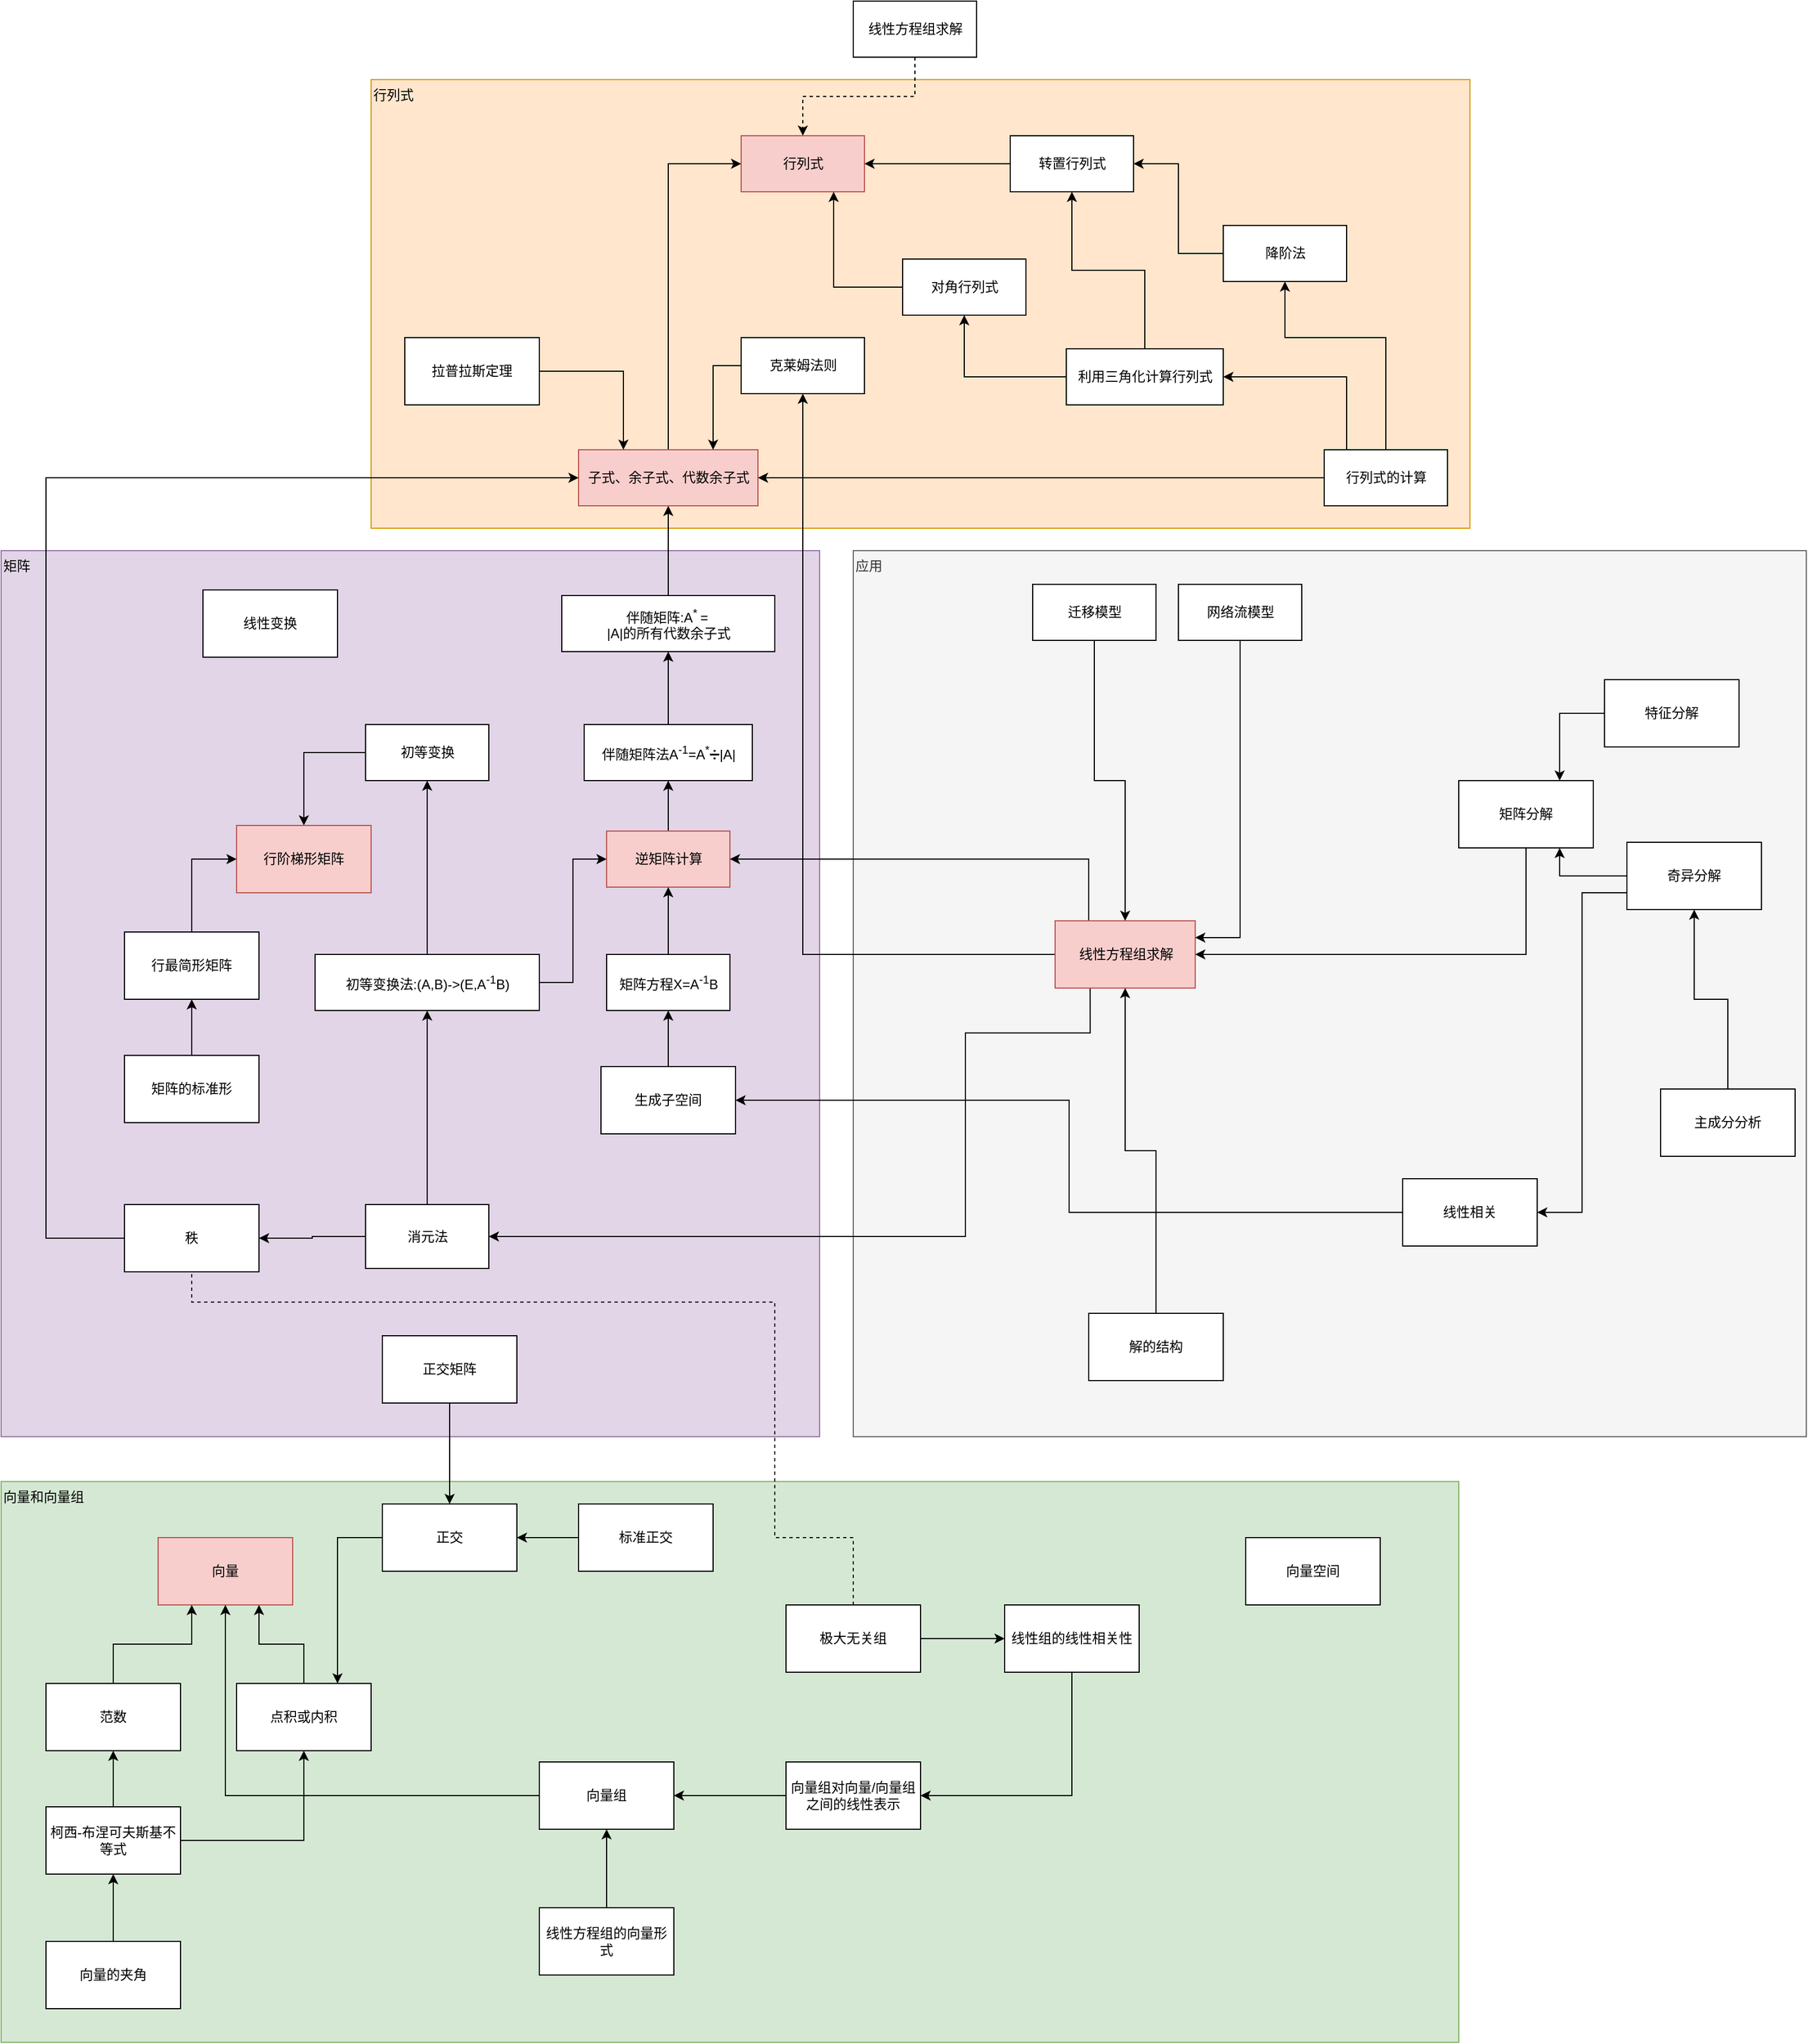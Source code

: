 <mxfile version="13.6.2" type="github">
  <diagram id="LYvnLIcDRPvLys48fhbC" name="Page-1">
    <mxGraphModel dx="2249" dy="762" grid="1" gridSize="10" guides="1" tooltips="1" connect="1" arrows="1" fold="1" page="1" pageScale="1" pageWidth="827" pageHeight="1169" math="0" shadow="0">
      <root>
        <mxCell id="0" />
        <mxCell id="1" parent="0" />
        <mxCell id="mByM-L_YtEdj-Pzh2EhQ-19" value="向量和向量组" style="rounded=0;whiteSpace=wrap;html=1;align=left;fillColor=#d5e8d4;strokeColor=#82b366;verticalAlign=top;" parent="1" vertex="1">
          <mxGeometry x="-500" y="1360" width="1300" height="500" as="geometry" />
        </mxCell>
        <mxCell id="mByM-L_YtEdj-Pzh2EhQ-14" value="应用" style="rounded=0;whiteSpace=wrap;html=1;fillColor=#f5f5f5;strokeColor=#666666;fontColor=#333333;verticalAlign=top;align=left;" parent="1" vertex="1">
          <mxGeometry x="260" y="530" width="850" height="790" as="geometry" />
        </mxCell>
        <mxCell id="5PHVH8C7VnvAZDS9d-Uz-40" value="矩阵" style="html=1;align=left;verticalAlign=top;fillColor=#e1d5e7;strokeColor=#9673a6;" parent="1" vertex="1">
          <mxGeometry x="-500" y="530" width="730" height="790" as="geometry" />
        </mxCell>
        <mxCell id="5PHVH8C7VnvAZDS9d-Uz-39" value="行列式" style="html=1;fillColor=#ffe6cc;strokeColor=#d79b00;verticalAlign=top;align=left;" parent="1" vertex="1">
          <mxGeometry x="-170" y="110" width="980" height="400" as="geometry" />
        </mxCell>
        <mxCell id="5PHVH8C7VnvAZDS9d-Uz-3" style="edgeStyle=orthogonalEdgeStyle;rounded=0;orthogonalLoop=1;jettySize=auto;html=1;entryX=0.5;entryY=0;entryDx=0;entryDy=0;dashed=1;exitX=0.5;exitY=1;exitDx=0;exitDy=0;" parent="1" source="5PHVH8C7VnvAZDS9d-Uz-2" target="5PHVH8C7VnvAZDS9d-Uz-1" edge="1">
          <mxGeometry relative="1" as="geometry" />
        </mxCell>
        <mxCell id="5PHVH8C7VnvAZDS9d-Uz-1" value="行列式" style="html=1;fillColor=#f8cecc;strokeColor=#b85450;" parent="1" vertex="1">
          <mxGeometry x="160" y="160" width="110" height="50" as="geometry" />
        </mxCell>
        <mxCell id="5PHVH8C7VnvAZDS9d-Uz-2" value="线性方程组求解" style="html=1;" parent="1" vertex="1">
          <mxGeometry x="260" y="40" width="110" height="50" as="geometry" />
        </mxCell>
        <mxCell id="5PHVH8C7VnvAZDS9d-Uz-5" style="edgeStyle=orthogonalEdgeStyle;rounded=0;orthogonalLoop=1;jettySize=auto;html=1;entryX=0;entryY=0.5;entryDx=0;entryDy=0;" parent="1" source="5PHVH8C7VnvAZDS9d-Uz-6" target="5PHVH8C7VnvAZDS9d-Uz-1" edge="1">
          <mxGeometry relative="1" as="geometry">
            <Array as="points">
              <mxPoint x="95" y="185" />
            </Array>
            <mxPoint x="95.059" y="270" as="sourcePoint" />
          </mxGeometry>
        </mxCell>
        <mxCell id="5PHVH8C7VnvAZDS9d-Uz-6" value="子式、余子式、代数余子式" style="html=1;fillColor=#f8cecc;strokeColor=#b85450;" parent="1" vertex="1">
          <mxGeometry x="15" y="440" width="160" height="50" as="geometry" />
        </mxCell>
        <mxCell id="5PHVH8C7VnvAZDS9d-Uz-9" style="edgeStyle=orthogonalEdgeStyle;rounded=0;orthogonalLoop=1;jettySize=auto;html=1;entryX=0.75;entryY=1;entryDx=0;entryDy=0;" parent="1" source="5PHVH8C7VnvAZDS9d-Uz-8" target="5PHVH8C7VnvAZDS9d-Uz-1" edge="1">
          <mxGeometry relative="1" as="geometry" />
        </mxCell>
        <mxCell id="5PHVH8C7VnvAZDS9d-Uz-8" value="对角行列式" style="html=1;" parent="1" vertex="1">
          <mxGeometry x="304" y="270" width="110" height="50" as="geometry" />
        </mxCell>
        <mxCell id="5PHVH8C7VnvAZDS9d-Uz-11" style="edgeStyle=orthogonalEdgeStyle;rounded=0;orthogonalLoop=1;jettySize=auto;html=1;entryX=1;entryY=0.5;entryDx=0;entryDy=0;" parent="1" source="5PHVH8C7VnvAZDS9d-Uz-10" target="5PHVH8C7VnvAZDS9d-Uz-1" edge="1">
          <mxGeometry relative="1" as="geometry" />
        </mxCell>
        <mxCell id="5PHVH8C7VnvAZDS9d-Uz-10" value="转置行列式" style="html=1;" parent="1" vertex="1">
          <mxGeometry x="400" y="160" width="110" height="50" as="geometry" />
        </mxCell>
        <mxCell id="5PHVH8C7VnvAZDS9d-Uz-13" style="edgeStyle=orthogonalEdgeStyle;rounded=0;orthogonalLoop=1;jettySize=auto;html=1;entryX=0.5;entryY=1;entryDx=0;entryDy=0;" parent="1" source="5PHVH8C7VnvAZDS9d-Uz-12" target="5PHVH8C7VnvAZDS9d-Uz-10" edge="1">
          <mxGeometry relative="1" as="geometry" />
        </mxCell>
        <mxCell id="5PHVH8C7VnvAZDS9d-Uz-14" style="edgeStyle=orthogonalEdgeStyle;rounded=0;orthogonalLoop=1;jettySize=auto;html=1;" parent="1" source="5PHVH8C7VnvAZDS9d-Uz-12" target="5PHVH8C7VnvAZDS9d-Uz-8" edge="1">
          <mxGeometry relative="1" as="geometry" />
        </mxCell>
        <mxCell id="5PHVH8C7VnvAZDS9d-Uz-12" value="利用三角化计算行列式" style="html=1;" parent="1" vertex="1">
          <mxGeometry x="450" y="350" width="140" height="50" as="geometry" />
        </mxCell>
        <mxCell id="5PHVH8C7VnvAZDS9d-Uz-16" style="edgeStyle=orthogonalEdgeStyle;rounded=0;orthogonalLoop=1;jettySize=auto;html=1;entryX=1;entryY=0.5;entryDx=0;entryDy=0;" parent="1" source="5PHVH8C7VnvAZDS9d-Uz-15" target="5PHVH8C7VnvAZDS9d-Uz-10" edge="1">
          <mxGeometry relative="1" as="geometry" />
        </mxCell>
        <mxCell id="5PHVH8C7VnvAZDS9d-Uz-15" value="降阶法" style="html=1;" parent="1" vertex="1">
          <mxGeometry x="590" y="240" width="110" height="50" as="geometry" />
        </mxCell>
        <mxCell id="5PHVH8C7VnvAZDS9d-Uz-18" style="edgeStyle=orthogonalEdgeStyle;rounded=0;orthogonalLoop=1;jettySize=auto;html=1;entryX=0.75;entryY=0;entryDx=0;entryDy=0;" parent="1" source="5PHVH8C7VnvAZDS9d-Uz-17" target="5PHVH8C7VnvAZDS9d-Uz-6" edge="1">
          <mxGeometry relative="1" as="geometry">
            <Array as="points">
              <mxPoint x="135" y="365" />
            </Array>
          </mxGeometry>
        </mxCell>
        <mxCell id="5PHVH8C7VnvAZDS9d-Uz-17" value="克莱姆法则" style="html=1;" parent="1" vertex="1">
          <mxGeometry x="160" y="340" width="110" height="50" as="geometry" />
        </mxCell>
        <mxCell id="5PHVH8C7VnvAZDS9d-Uz-42" style="edgeStyle=orthogonalEdgeStyle;rounded=0;orthogonalLoop=1;jettySize=auto;html=1;entryX=0.5;entryY=1;entryDx=0;entryDy=0;" parent="1" source="5PHVH8C7VnvAZDS9d-Uz-23" target="5PHVH8C7VnvAZDS9d-Uz-41" edge="1">
          <mxGeometry relative="1" as="geometry" />
        </mxCell>
        <mxCell id="5PHVH8C7VnvAZDS9d-Uz-23" value="伴随矩阵法A&lt;sup&gt;-1&lt;/sup&gt;=A&lt;sup&gt;*&lt;/sup&gt;➗|A|" style="html=1;" parent="1" vertex="1">
          <mxGeometry x="20" y="685" width="150" height="50" as="geometry" />
        </mxCell>
        <mxCell id="Q66xr4aZI0zNeTZ2arCn-2" style="edgeStyle=orthogonalEdgeStyle;rounded=0;orthogonalLoop=1;jettySize=auto;html=1;" parent="1" source="5PHVH8C7VnvAZDS9d-Uz-26" target="5PHVH8C7VnvAZDS9d-Uz-23" edge="1">
          <mxGeometry relative="1" as="geometry" />
        </mxCell>
        <mxCell id="5PHVH8C7VnvAZDS9d-Uz-26" value="逆矩阵计算" style="html=1;fillColor=#f8cecc;strokeColor=#b85450;" parent="1" vertex="1">
          <mxGeometry x="40" y="780" width="110" height="50" as="geometry" />
        </mxCell>
        <mxCell id="5PHVH8C7VnvAZDS9d-Uz-32" style="edgeStyle=orthogonalEdgeStyle;rounded=0;orthogonalLoop=1;jettySize=auto;html=1;entryX=0.5;entryY=1;entryDx=0;entryDy=0;" parent="1" source="5PHVH8C7VnvAZDS9d-Uz-31" target="5PHVH8C7VnvAZDS9d-Uz-26" edge="1">
          <mxGeometry relative="1" as="geometry" />
        </mxCell>
        <mxCell id="5PHVH8C7VnvAZDS9d-Uz-31" value="矩阵方程X=A&lt;sup&gt;-1&lt;/sup&gt;B" style="html=1;" parent="1" vertex="1">
          <mxGeometry x="40" y="890" width="110" height="50" as="geometry" />
        </mxCell>
        <mxCell id="5PHVH8C7VnvAZDS9d-Uz-34" style="edgeStyle=orthogonalEdgeStyle;rounded=0;orthogonalLoop=1;jettySize=auto;html=1;entryX=1;entryY=0.5;entryDx=0;entryDy=0;" parent="1" source="5PHVH8C7VnvAZDS9d-Uz-33" target="5PHVH8C7VnvAZDS9d-Uz-12" edge="1">
          <mxGeometry relative="1" as="geometry">
            <Array as="points">
              <mxPoint x="700" y="375" />
            </Array>
          </mxGeometry>
        </mxCell>
        <mxCell id="5PHVH8C7VnvAZDS9d-Uz-35" style="edgeStyle=orthogonalEdgeStyle;rounded=0;orthogonalLoop=1;jettySize=auto;html=1;entryX=0.5;entryY=1;entryDx=0;entryDy=0;" parent="1" source="5PHVH8C7VnvAZDS9d-Uz-33" target="5PHVH8C7VnvAZDS9d-Uz-15" edge="1">
          <mxGeometry relative="1" as="geometry">
            <Array as="points">
              <mxPoint x="735" y="340" />
              <mxPoint x="645" y="340" />
            </Array>
          </mxGeometry>
        </mxCell>
        <mxCell id="5PHVH8C7VnvAZDS9d-Uz-45" style="edgeStyle=orthogonalEdgeStyle;rounded=0;orthogonalLoop=1;jettySize=auto;html=1;entryX=1;entryY=0.5;entryDx=0;entryDy=0;" parent="1" source="5PHVH8C7VnvAZDS9d-Uz-33" target="5PHVH8C7VnvAZDS9d-Uz-6" edge="1">
          <mxGeometry relative="1" as="geometry" />
        </mxCell>
        <mxCell id="5PHVH8C7VnvAZDS9d-Uz-33" value="行列式的计算" style="html=1;" parent="1" vertex="1">
          <mxGeometry x="680" y="440" width="110" height="50" as="geometry" />
        </mxCell>
        <mxCell id="5PHVH8C7VnvAZDS9d-Uz-37" style="edgeStyle=orthogonalEdgeStyle;rounded=0;orthogonalLoop=1;jettySize=auto;html=1;entryX=0.5;entryY=1;entryDx=0;entryDy=0;" parent="1" source="5PHVH8C7VnvAZDS9d-Uz-36" target="5PHVH8C7VnvAZDS9d-Uz-17" edge="1">
          <mxGeometry relative="1" as="geometry" />
        </mxCell>
        <mxCell id="5PHVH8C7VnvAZDS9d-Uz-38" style="edgeStyle=orthogonalEdgeStyle;rounded=0;orthogonalLoop=1;jettySize=auto;html=1;exitX=0;exitY=0.25;exitDx=0;exitDy=0;entryX=1;entryY=0.5;entryDx=0;entryDy=0;" parent="1" source="5PHVH8C7VnvAZDS9d-Uz-36" target="5PHVH8C7VnvAZDS9d-Uz-26" edge="1">
          <mxGeometry relative="1" as="geometry">
            <mxPoint x="335" y="650" as="sourcePoint" />
            <Array as="points">
              <mxPoint x="440" y="870" />
              <mxPoint x="470" y="870" />
              <mxPoint x="470" y="805" />
            </Array>
          </mxGeometry>
        </mxCell>
        <mxCell id="v2L_EON9UGw1XS5caEC3-3" style="edgeStyle=orthogonalEdgeStyle;rounded=0;orthogonalLoop=1;jettySize=auto;html=1;entryX=1;entryY=0.5;entryDx=0;entryDy=0;exitX=0.25;exitY=1;exitDx=0;exitDy=0;" parent="1" source="5PHVH8C7VnvAZDS9d-Uz-36" target="v2L_EON9UGw1XS5caEC3-1" edge="1">
          <mxGeometry relative="1" as="geometry">
            <Array as="points">
              <mxPoint x="471" y="960" />
              <mxPoint x="360" y="960" />
              <mxPoint x="360" y="1142" />
            </Array>
          </mxGeometry>
        </mxCell>
        <mxCell id="5PHVH8C7VnvAZDS9d-Uz-36" value="线性方程组求解" style="html=1;fillColor=#f8cecc;strokeColor=#b85450;" parent="1" vertex="1">
          <mxGeometry x="440" y="860" width="125" height="60" as="geometry" />
        </mxCell>
        <mxCell id="5PHVH8C7VnvAZDS9d-Uz-43" style="edgeStyle=orthogonalEdgeStyle;rounded=0;orthogonalLoop=1;jettySize=auto;html=1;" parent="1" source="5PHVH8C7VnvAZDS9d-Uz-41" target="5PHVH8C7VnvAZDS9d-Uz-6" edge="1">
          <mxGeometry relative="1" as="geometry" />
        </mxCell>
        <mxCell id="5PHVH8C7VnvAZDS9d-Uz-41" value="伴随矩阵:A&lt;sup&gt;* &lt;/sup&gt;=&lt;sup&gt;&amp;nbsp;&lt;/sup&gt;&lt;br&gt;|A|的所有代数余子式" style="html=1;align=center;" parent="1" vertex="1">
          <mxGeometry y="570" width="190" height="50" as="geometry" />
        </mxCell>
        <mxCell id="mByM-L_YtEdj-Pzh2EhQ-11" style="edgeStyle=orthogonalEdgeStyle;rounded=0;orthogonalLoop=1;jettySize=auto;html=1;" parent="1" source="5PHVH8C7VnvAZDS9d-Uz-46" target="mByM-L_YtEdj-Pzh2EhQ-6" edge="1">
          <mxGeometry relative="1" as="geometry">
            <Array as="points">
              <mxPoint x="-230" y="710" />
            </Array>
          </mxGeometry>
        </mxCell>
        <mxCell id="5PHVH8C7VnvAZDS9d-Uz-46" value="初等变换" style="html=1;align=center;" parent="1" vertex="1">
          <mxGeometry x="-175" y="685" width="110" height="50" as="geometry" />
        </mxCell>
        <mxCell id="5PHVH8C7VnvAZDS9d-Uz-50" style="edgeStyle=orthogonalEdgeStyle;rounded=0;orthogonalLoop=1;jettySize=auto;html=1;entryX=0;entryY=0.5;entryDx=0;entryDy=0;" parent="1" source="5PHVH8C7VnvAZDS9d-Uz-48" target="5PHVH8C7VnvAZDS9d-Uz-26" edge="1">
          <mxGeometry relative="1" as="geometry" />
        </mxCell>
        <mxCell id="mByM-L_YtEdj-Pzh2EhQ-9" style="edgeStyle=orthogonalEdgeStyle;rounded=0;orthogonalLoop=1;jettySize=auto;html=1;entryX=0.5;entryY=1;entryDx=0;entryDy=0;" parent="1" source="5PHVH8C7VnvAZDS9d-Uz-48" target="5PHVH8C7VnvAZDS9d-Uz-46" edge="1">
          <mxGeometry relative="1" as="geometry" />
        </mxCell>
        <mxCell id="5PHVH8C7VnvAZDS9d-Uz-48" value="初等变换法:(A,B)-&amp;gt;(E,A&lt;sup&gt;-1&lt;/sup&gt;B)" style="html=1;align=center;" parent="1" vertex="1">
          <mxGeometry x="-220" y="890" width="200" height="50" as="geometry" />
        </mxCell>
        <mxCell id="mByM-L_YtEdj-Pzh2EhQ-39" style="edgeStyle=orthogonalEdgeStyle;rounded=0;orthogonalLoop=1;jettySize=auto;html=1;entryX=0;entryY=0.5;entryDx=0;entryDy=0;exitX=0;exitY=0.5;exitDx=0;exitDy=0;" parent="1" source="mByM-L_YtEdj-Pzh2EhQ-2" target="5PHVH8C7VnvAZDS9d-Uz-6" edge="1">
          <mxGeometry relative="1" as="geometry">
            <Array as="points">
              <mxPoint x="-460" y="1143" />
              <mxPoint x="-460" y="465" />
            </Array>
          </mxGeometry>
        </mxCell>
        <mxCell id="mByM-L_YtEdj-Pzh2EhQ-2" value="秩" style="rounded=0;whiteSpace=wrap;html=1;" parent="1" vertex="1">
          <mxGeometry x="-390" y="1113" width="120" height="60" as="geometry" />
        </mxCell>
        <mxCell id="mByM-L_YtEdj-Pzh2EhQ-36" style="edgeStyle=orthogonalEdgeStyle;rounded=0;orthogonalLoop=1;jettySize=auto;html=1;entryX=0.75;entryY=0;entryDx=0;entryDy=0;" parent="1" source="mByM-L_YtEdj-Pzh2EhQ-3" target="mByM-L_YtEdj-Pzh2EhQ-30" edge="1">
          <mxGeometry relative="1" as="geometry" />
        </mxCell>
        <mxCell id="mByM-L_YtEdj-Pzh2EhQ-3" value="正交" style="rounded=0;whiteSpace=wrap;html=1;" parent="1" vertex="1">
          <mxGeometry x="-160" y="1380" width="120" height="60" as="geometry" />
        </mxCell>
        <mxCell id="mByM-L_YtEdj-Pzh2EhQ-5" style="edgeStyle=orthogonalEdgeStyle;rounded=0;orthogonalLoop=1;jettySize=auto;html=1;" parent="1" source="mByM-L_YtEdj-Pzh2EhQ-4" target="mByM-L_YtEdj-Pzh2EhQ-3" edge="1">
          <mxGeometry relative="1" as="geometry" />
        </mxCell>
        <mxCell id="mByM-L_YtEdj-Pzh2EhQ-4" value="标准正交" style="rounded=0;whiteSpace=wrap;html=1;" parent="1" vertex="1">
          <mxGeometry x="15" y="1380" width="120" height="60" as="geometry" />
        </mxCell>
        <mxCell id="mByM-L_YtEdj-Pzh2EhQ-6" value="行阶梯形矩阵" style="rounded=0;whiteSpace=wrap;html=1;fillColor=#f8cecc;strokeColor=#b85450;" parent="1" vertex="1">
          <mxGeometry x="-290" y="775" width="120" height="60" as="geometry" />
        </mxCell>
        <mxCell id="mByM-L_YtEdj-Pzh2EhQ-13" style="edgeStyle=orthogonalEdgeStyle;rounded=0;orthogonalLoop=1;jettySize=auto;html=1;entryX=0;entryY=0.5;entryDx=0;entryDy=0;" parent="1" source="mByM-L_YtEdj-Pzh2EhQ-12" target="mByM-L_YtEdj-Pzh2EhQ-6" edge="1">
          <mxGeometry relative="1" as="geometry" />
        </mxCell>
        <mxCell id="mByM-L_YtEdj-Pzh2EhQ-12" value="行最简形矩阵" style="rounded=0;whiteSpace=wrap;html=1;" parent="1" vertex="1">
          <mxGeometry x="-390" y="870" width="120" height="60" as="geometry" />
        </mxCell>
        <mxCell id="Q66xr4aZI0zNeTZ2arCn-3" style="edgeStyle=orthogonalEdgeStyle;rounded=0;orthogonalLoop=1;jettySize=auto;html=1;" parent="1" source="mByM-L_YtEdj-Pzh2EhQ-15" target="5PHVH8C7VnvAZDS9d-Uz-36" edge="1">
          <mxGeometry relative="1" as="geometry">
            <Array as="points">
              <mxPoint x="860" y="890" />
            </Array>
          </mxGeometry>
        </mxCell>
        <mxCell id="mByM-L_YtEdj-Pzh2EhQ-15" value="矩阵分解" style="rounded=0;whiteSpace=wrap;html=1;align=center;" parent="1" vertex="1">
          <mxGeometry x="800" y="735" width="120" height="60" as="geometry" />
        </mxCell>
        <mxCell id="mByM-L_YtEdj-Pzh2EhQ-32" style="edgeStyle=orthogonalEdgeStyle;rounded=0;orthogonalLoop=1;jettySize=auto;html=1;entryX=1;entryY=0.5;entryDx=0;entryDy=0;" parent="1" source="mByM-L_YtEdj-Pzh2EhQ-16" target="mByM-L_YtEdj-Pzh2EhQ-33" edge="1">
          <mxGeometry relative="1" as="geometry" />
        </mxCell>
        <mxCell id="mByM-L_YtEdj-Pzh2EhQ-16" value="线性相关" style="rounded=0;whiteSpace=wrap;html=1;align=center;" parent="1" vertex="1">
          <mxGeometry x="750" y="1090" width="120" height="60" as="geometry" />
        </mxCell>
        <mxCell id="mByM-L_YtEdj-Pzh2EhQ-26" style="edgeStyle=orthogonalEdgeStyle;rounded=0;orthogonalLoop=1;jettySize=auto;html=1;entryX=0.75;entryY=0;entryDx=0;entryDy=0;" parent="1" source="mByM-L_YtEdj-Pzh2EhQ-17" target="mByM-L_YtEdj-Pzh2EhQ-15" edge="1">
          <mxGeometry relative="1" as="geometry" />
        </mxCell>
        <mxCell id="mByM-L_YtEdj-Pzh2EhQ-17" value="特征分解" style="rounded=0;whiteSpace=wrap;html=1;align=center;" parent="1" vertex="1">
          <mxGeometry x="930" y="645" width="120" height="60" as="geometry" />
        </mxCell>
        <mxCell id="mByM-L_YtEdj-Pzh2EhQ-35" style="edgeStyle=orthogonalEdgeStyle;rounded=0;orthogonalLoop=1;jettySize=auto;html=1;entryX=1;entryY=0.5;entryDx=0;entryDy=0;exitX=0;exitY=0.75;exitDx=0;exitDy=0;" parent="1" source="mByM-L_YtEdj-Pzh2EhQ-18" target="mByM-L_YtEdj-Pzh2EhQ-16" edge="1">
          <mxGeometry relative="1" as="geometry">
            <Array as="points">
              <mxPoint x="910" y="835" />
              <mxPoint x="910" y="1120" />
            </Array>
          </mxGeometry>
        </mxCell>
        <mxCell id="Q66xr4aZI0zNeTZ2arCn-6" style="edgeStyle=orthogonalEdgeStyle;rounded=0;orthogonalLoop=1;jettySize=auto;html=1;entryX=0.75;entryY=1;entryDx=0;entryDy=0;" parent="1" source="mByM-L_YtEdj-Pzh2EhQ-18" target="mByM-L_YtEdj-Pzh2EhQ-15" edge="1">
          <mxGeometry relative="1" as="geometry" />
        </mxCell>
        <mxCell id="mByM-L_YtEdj-Pzh2EhQ-18" value="奇异分解" style="rounded=0;whiteSpace=wrap;html=1;align=center;" parent="1" vertex="1">
          <mxGeometry x="950" y="790" width="120" height="60" as="geometry" />
        </mxCell>
        <mxCell id="mByM-L_YtEdj-Pzh2EhQ-20" value="向量" style="rounded=0;whiteSpace=wrap;html=1;align=center;fillColor=#f8cecc;strokeColor=#b85450;" parent="1" vertex="1">
          <mxGeometry x="-360" y="1410" width="120" height="60" as="geometry" />
        </mxCell>
        <mxCell id="mByM-L_YtEdj-Pzh2EhQ-23" style="edgeStyle=orthogonalEdgeStyle;rounded=0;orthogonalLoop=1;jettySize=auto;html=1;entryX=0.25;entryY=1;entryDx=0;entryDy=0;" parent="1" source="mByM-L_YtEdj-Pzh2EhQ-21" target="mByM-L_YtEdj-Pzh2EhQ-20" edge="1">
          <mxGeometry relative="1" as="geometry" />
        </mxCell>
        <mxCell id="mByM-L_YtEdj-Pzh2EhQ-21" value="范数" style="rounded=0;whiteSpace=wrap;html=1;align=center;" parent="1" vertex="1">
          <mxGeometry x="-460" y="1540" width="120" height="60" as="geometry" />
        </mxCell>
        <mxCell id="mByM-L_YtEdj-Pzh2EhQ-28" style="edgeStyle=orthogonalEdgeStyle;rounded=0;orthogonalLoop=1;jettySize=auto;html=1;entryX=0.5;entryY=1;entryDx=0;entryDy=0;" parent="1" source="mByM-L_YtEdj-Pzh2EhQ-27" target="mByM-L_YtEdj-Pzh2EhQ-18" edge="1">
          <mxGeometry relative="1" as="geometry" />
        </mxCell>
        <mxCell id="mByM-L_YtEdj-Pzh2EhQ-27" value="主成分分析" style="rounded=0;whiteSpace=wrap;html=1;align=center;" parent="1" vertex="1">
          <mxGeometry x="980" y="1010" width="120" height="60" as="geometry" />
        </mxCell>
        <mxCell id="mByM-L_YtEdj-Pzh2EhQ-31" style="edgeStyle=orthogonalEdgeStyle;rounded=0;orthogonalLoop=1;jettySize=auto;html=1;entryX=0.75;entryY=1;entryDx=0;entryDy=0;" parent="1" source="mByM-L_YtEdj-Pzh2EhQ-30" target="mByM-L_YtEdj-Pzh2EhQ-20" edge="1">
          <mxGeometry relative="1" as="geometry" />
        </mxCell>
        <mxCell id="mByM-L_YtEdj-Pzh2EhQ-30" value="点积或内积" style="rounded=0;whiteSpace=wrap;html=1;align=center;" parent="1" vertex="1">
          <mxGeometry x="-290" y="1540" width="120" height="60" as="geometry" />
        </mxCell>
        <mxCell id="mByM-L_YtEdj-Pzh2EhQ-34" style="edgeStyle=orthogonalEdgeStyle;rounded=0;orthogonalLoop=1;jettySize=auto;html=1;" parent="1" source="mByM-L_YtEdj-Pzh2EhQ-33" target="5PHVH8C7VnvAZDS9d-Uz-31" edge="1">
          <mxGeometry relative="1" as="geometry" />
        </mxCell>
        <mxCell id="mByM-L_YtEdj-Pzh2EhQ-33" value="生成子空间" style="rounded=0;whiteSpace=wrap;html=1;align=center;" parent="1" vertex="1">
          <mxGeometry x="35" y="990" width="120" height="60" as="geometry" />
        </mxCell>
        <mxCell id="mByM-L_YtEdj-Pzh2EhQ-38" style="edgeStyle=orthogonalEdgeStyle;rounded=0;orthogonalLoop=1;jettySize=auto;html=1;" parent="1" source="mByM-L_YtEdj-Pzh2EhQ-37" target="mByM-L_YtEdj-Pzh2EhQ-3" edge="1">
          <mxGeometry relative="1" as="geometry" />
        </mxCell>
        <mxCell id="mByM-L_YtEdj-Pzh2EhQ-37" value="正交矩阵" style="rounded=0;whiteSpace=wrap;html=1;align=center;" parent="1" vertex="1">
          <mxGeometry x="-160" y="1230" width="120" height="60" as="geometry" />
        </mxCell>
        <mxCell id="mByM-L_YtEdj-Pzh2EhQ-40" value="线性变换" style="rounded=0;whiteSpace=wrap;html=1;align=center;" parent="1" vertex="1">
          <mxGeometry x="-320" y="565" width="120" height="60" as="geometry" />
        </mxCell>
        <mxCell id="mByM-L_YtEdj-Pzh2EhQ-44" style="edgeStyle=orthogonalEdgeStyle;rounded=0;orthogonalLoop=1;jettySize=auto;html=1;entryX=0.5;entryY=1;entryDx=0;entryDy=0;" parent="1" source="mByM-L_YtEdj-Pzh2EhQ-43" target="mByM-L_YtEdj-Pzh2EhQ-12" edge="1">
          <mxGeometry relative="1" as="geometry" />
        </mxCell>
        <mxCell id="mByM-L_YtEdj-Pzh2EhQ-43" value="&lt;span&gt;矩阵的&lt;/span&gt;&lt;span&gt;标准形&lt;/span&gt;" style="rounded=0;whiteSpace=wrap;html=1;align=center;" parent="1" vertex="1">
          <mxGeometry x="-390" y="980" width="120" height="60" as="geometry" />
        </mxCell>
        <mxCell id="v2L_EON9UGw1XS5caEC3-2" style="edgeStyle=orthogonalEdgeStyle;rounded=0;orthogonalLoop=1;jettySize=auto;html=1;entryX=0.5;entryY=1;entryDx=0;entryDy=0;" parent="1" source="v2L_EON9UGw1XS5caEC3-1" target="5PHVH8C7VnvAZDS9d-Uz-48" edge="1">
          <mxGeometry relative="1" as="geometry" />
        </mxCell>
        <mxCell id="v2L_EON9UGw1XS5caEC3-4" style="edgeStyle=orthogonalEdgeStyle;rounded=0;orthogonalLoop=1;jettySize=auto;html=1;" parent="1" source="v2L_EON9UGw1XS5caEC3-1" target="mByM-L_YtEdj-Pzh2EhQ-2" edge="1">
          <mxGeometry relative="1" as="geometry" />
        </mxCell>
        <mxCell id="v2L_EON9UGw1XS5caEC3-1" value="消元法" style="html=1;" parent="1" vertex="1">
          <mxGeometry x="-175" y="1113" width="110" height="57" as="geometry" />
        </mxCell>
        <mxCell id="v2L_EON9UGw1XS5caEC3-10" style="edgeStyle=orthogonalEdgeStyle;rounded=0;orthogonalLoop=1;jettySize=auto;html=1;entryX=1;entryY=0.25;entryDx=0;entryDy=0;" parent="1" source="v2L_EON9UGw1XS5caEC3-6" target="5PHVH8C7VnvAZDS9d-Uz-36" edge="1">
          <mxGeometry relative="1" as="geometry" />
        </mxCell>
        <mxCell id="v2L_EON9UGw1XS5caEC3-6" value="网络流模型" style="html=1;" parent="1" vertex="1">
          <mxGeometry x="550" y="560" width="110" height="50" as="geometry" />
        </mxCell>
        <mxCell id="v2L_EON9UGw1XS5caEC3-8" style="edgeStyle=orthogonalEdgeStyle;rounded=0;orthogonalLoop=1;jettySize=auto;html=1;" parent="1" source="v2L_EON9UGw1XS5caEC3-7" target="5PHVH8C7VnvAZDS9d-Uz-36" edge="1">
          <mxGeometry relative="1" as="geometry" />
        </mxCell>
        <mxCell id="v2L_EON9UGw1XS5caEC3-7" value="迁移模型" style="html=1;" parent="1" vertex="1">
          <mxGeometry x="420" y="560" width="110" height="50" as="geometry" />
        </mxCell>
        <mxCell id="Q66xr4aZI0zNeTZ2arCn-5" style="edgeStyle=orthogonalEdgeStyle;rounded=0;orthogonalLoop=1;jettySize=auto;html=1;entryX=0.25;entryY=0;entryDx=0;entryDy=0;" parent="1" source="Q66xr4aZI0zNeTZ2arCn-4" target="5PHVH8C7VnvAZDS9d-Uz-6" edge="1">
          <mxGeometry relative="1" as="geometry" />
        </mxCell>
        <mxCell id="Q66xr4aZI0zNeTZ2arCn-4" value="拉普拉斯定理" style="rounded=0;whiteSpace=wrap;html=1;" parent="1" vertex="1">
          <mxGeometry x="-140" y="340" width="120" height="60" as="geometry" />
        </mxCell>
        <mxCell id="Q66xr4aZI0zNeTZ2arCn-10" style="edgeStyle=orthogonalEdgeStyle;rounded=0;orthogonalLoop=1;jettySize=auto;html=1;entryX=0.5;entryY=1;entryDx=0;entryDy=0;" parent="1" source="Q66xr4aZI0zNeTZ2arCn-7" target="mByM-L_YtEdj-Pzh2EhQ-20" edge="1">
          <mxGeometry relative="1" as="geometry" />
        </mxCell>
        <mxCell id="Q66xr4aZI0zNeTZ2arCn-7" value="向量组" style="rounded=0;whiteSpace=wrap;html=1;align=center;" parent="1" vertex="1">
          <mxGeometry x="-20" y="1610" width="120" height="60" as="geometry" />
        </mxCell>
        <mxCell id="Q66xr4aZI0zNeTZ2arCn-12" style="edgeStyle=orthogonalEdgeStyle;rounded=0;orthogonalLoop=1;jettySize=auto;html=1;" parent="1" source="Q66xr4aZI0zNeTZ2arCn-11" target="Q66xr4aZI0zNeTZ2arCn-7" edge="1">
          <mxGeometry relative="1" as="geometry" />
        </mxCell>
        <mxCell id="Q66xr4aZI0zNeTZ2arCn-11" value="向量组对向量/向量组之间的线性表示" style="rounded=0;whiteSpace=wrap;html=1;align=center;" parent="1" vertex="1">
          <mxGeometry x="200" y="1610" width="120" height="60" as="geometry" />
        </mxCell>
        <mxCell id="Q66xr4aZI0zNeTZ2arCn-16" style="edgeStyle=orthogonalEdgeStyle;rounded=0;orthogonalLoop=1;jettySize=auto;html=1;entryX=1;entryY=0.5;entryDx=0;entryDy=0;" parent="1" source="Q66xr4aZI0zNeTZ2arCn-15" target="Q66xr4aZI0zNeTZ2arCn-11" edge="1">
          <mxGeometry relative="1" as="geometry">
            <mxPoint x="455" y="1610" as="targetPoint" />
            <Array as="points">
              <mxPoint x="455" y="1640" />
            </Array>
          </mxGeometry>
        </mxCell>
        <mxCell id="Q66xr4aZI0zNeTZ2arCn-15" value="线性组的线性相关性" style="rounded=0;whiteSpace=wrap;html=1;align=center;" parent="1" vertex="1">
          <mxGeometry x="395" y="1470" width="120" height="60" as="geometry" />
        </mxCell>
        <mxCell id="Q66xr4aZI0zNeTZ2arCn-18" style="edgeStyle=orthogonalEdgeStyle;rounded=0;orthogonalLoop=1;jettySize=auto;html=1;" parent="1" source="Q66xr4aZI0zNeTZ2arCn-17" target="Q66xr4aZI0zNeTZ2arCn-15" edge="1">
          <mxGeometry relative="1" as="geometry" />
        </mxCell>
        <mxCell id="Q66xr4aZI0zNeTZ2arCn-19" style="edgeStyle=orthogonalEdgeStyle;rounded=0;orthogonalLoop=1;jettySize=auto;html=1;exitX=0.5;exitY=0;exitDx=0;exitDy=0;endArrow=none;endFill=0;dashed=1;" parent="1" source="Q66xr4aZI0zNeTZ2arCn-17" target="mByM-L_YtEdj-Pzh2EhQ-2" edge="1">
          <mxGeometry relative="1" as="geometry">
            <Array as="points">
              <mxPoint x="260" y="1410" />
              <mxPoint x="190" y="1410" />
              <mxPoint x="190" y="1200" />
              <mxPoint x="-330" y="1200" />
            </Array>
          </mxGeometry>
        </mxCell>
        <mxCell id="Q66xr4aZI0zNeTZ2arCn-17" value="极大无关组" style="rounded=0;whiteSpace=wrap;html=1;align=center;" parent="1" vertex="1">
          <mxGeometry x="200" y="1470" width="120" height="60" as="geometry" />
        </mxCell>
        <mxCell id="Mpa7RDEtux8XxIkerXrv-1" style="edgeStyle=orthogonalEdgeStyle;rounded=0;orthogonalLoop=1;jettySize=auto;html=1;" edge="1" parent="1" source="Q66xr4aZI0zNeTZ2arCn-20" target="5PHVH8C7VnvAZDS9d-Uz-36">
          <mxGeometry relative="1" as="geometry" />
        </mxCell>
        <mxCell id="Q66xr4aZI0zNeTZ2arCn-20" value="解的结构" style="rounded=0;whiteSpace=wrap;html=1;align=center;" parent="1" vertex="1">
          <mxGeometry x="470" y="1210" width="120" height="60" as="geometry" />
        </mxCell>
        <mxCell id="Q66xr4aZI0zNeTZ2arCn-23" value="向量空间" style="rounded=0;whiteSpace=wrap;html=1;align=center;" parent="1" vertex="1">
          <mxGeometry x="610" y="1410" width="120" height="60" as="geometry" />
        </mxCell>
        <mxCell id="Q66xr4aZI0zNeTZ2arCn-26" style="edgeStyle=orthogonalEdgeStyle;rounded=0;orthogonalLoop=1;jettySize=auto;html=1;entryX=0.5;entryY=1;entryDx=0;entryDy=0;endArrow=classic;endFill=1;" parent="1" source="Q66xr4aZI0zNeTZ2arCn-24" target="mByM-L_YtEdj-Pzh2EhQ-21" edge="1">
          <mxGeometry relative="1" as="geometry" />
        </mxCell>
        <mxCell id="Q66xr4aZI0zNeTZ2arCn-27" style="edgeStyle=orthogonalEdgeStyle;rounded=0;orthogonalLoop=1;jettySize=auto;html=1;entryX=0.5;entryY=1;entryDx=0;entryDy=0;endArrow=classic;endFill=1;" parent="1" source="Q66xr4aZI0zNeTZ2arCn-24" target="mByM-L_YtEdj-Pzh2EhQ-30" edge="1">
          <mxGeometry relative="1" as="geometry" />
        </mxCell>
        <mxCell id="Q66xr4aZI0zNeTZ2arCn-24" value="柯西-布涅可夫斯基不等式" style="rounded=0;whiteSpace=wrap;html=1;align=center;" parent="1" vertex="1">
          <mxGeometry x="-460" y="1650" width="120" height="60" as="geometry" />
        </mxCell>
        <mxCell id="Q66xr4aZI0zNeTZ2arCn-29" style="edgeStyle=orthogonalEdgeStyle;rounded=0;orthogonalLoop=1;jettySize=auto;html=1;entryX=0.5;entryY=1;entryDx=0;entryDy=0;endArrow=classic;endFill=1;" parent="1" source="Q66xr4aZI0zNeTZ2arCn-28" target="Q66xr4aZI0zNeTZ2arCn-24" edge="1">
          <mxGeometry relative="1" as="geometry" />
        </mxCell>
        <mxCell id="Q66xr4aZI0zNeTZ2arCn-28" value="向量的夹角" style="rounded=0;whiteSpace=wrap;html=1;align=center;" parent="1" vertex="1">
          <mxGeometry x="-460" y="1770" width="120" height="60" as="geometry" />
        </mxCell>
        <mxCell id="Mpa7RDEtux8XxIkerXrv-3" style="edgeStyle=orthogonalEdgeStyle;rounded=0;orthogonalLoop=1;jettySize=auto;html=1;entryX=0.5;entryY=1;entryDx=0;entryDy=0;" edge="1" parent="1" source="Mpa7RDEtux8XxIkerXrv-2" target="Q66xr4aZI0zNeTZ2arCn-7">
          <mxGeometry relative="1" as="geometry" />
        </mxCell>
        <mxCell id="Mpa7RDEtux8XxIkerXrv-2" value="线性方程组的向量形式" style="rounded=0;whiteSpace=wrap;html=1;" vertex="1" parent="1">
          <mxGeometry x="-20" y="1740" width="120" height="60" as="geometry" />
        </mxCell>
      </root>
    </mxGraphModel>
  </diagram>
</mxfile>
